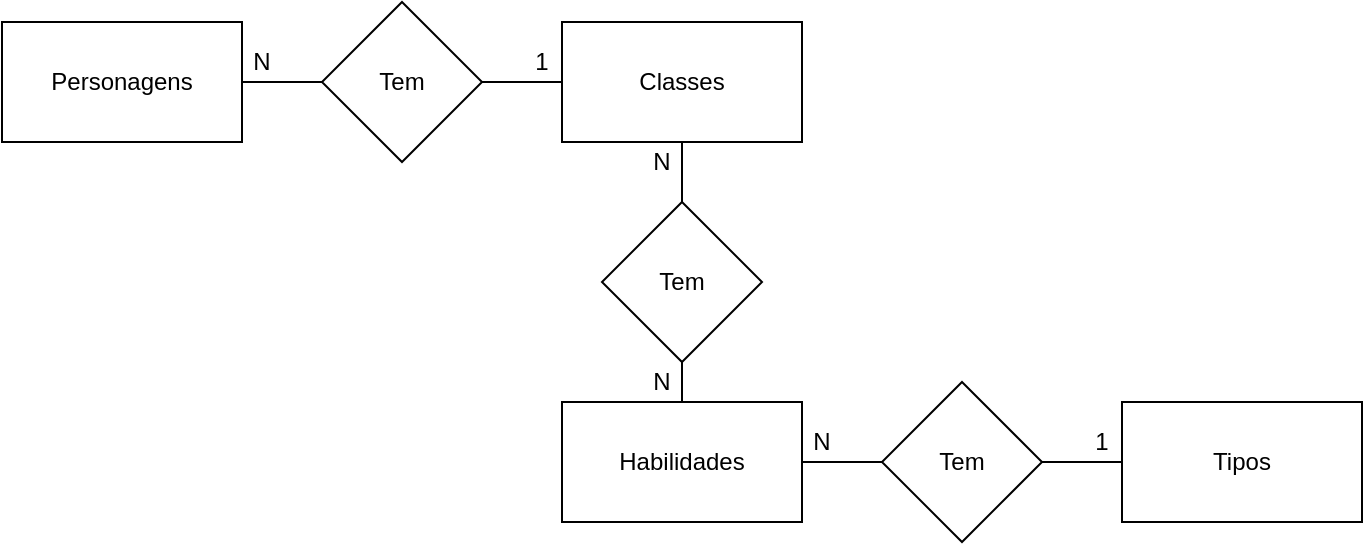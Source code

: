 <mxfile version="14.4.3" type="device" pages="2"><diagram id="OLBreq3h9RdDVBYRH7EA" name="Conceitual"><mxGraphModel dx="868" dy="393" grid="1" gridSize="10" guides="1" tooltips="1" connect="1" arrows="1" fold="1" page="1" pageScale="1" pageWidth="827" pageHeight="1169" math="0" shadow="0"><root><mxCell id="0"/><mxCell id="1" parent="0"/><mxCell id="fxjhXjONXSaToomkCpvI-6" style="edgeStyle=orthogonalEdgeStyle;rounded=0;orthogonalLoop=1;jettySize=auto;html=1;exitX=1;exitY=0.5;exitDx=0;exitDy=0;entryX=0;entryY=0.5;entryDx=0;entryDy=0;endArrow=none;endFill=0;" edge="1" parent="1" source="fxjhXjONXSaToomkCpvI-1" target="fxjhXjONXSaToomkCpvI-5"><mxGeometry relative="1" as="geometry"/></mxCell><mxCell id="fxjhXjONXSaToomkCpvI-1" value="Personagens" style="rounded=0;whiteSpace=wrap;html=1;" vertex="1" parent="1"><mxGeometry x="40" y="40" width="120" height="60" as="geometry"/></mxCell><mxCell id="fxjhXjONXSaToomkCpvI-2" value="Classes" style="rounded=0;whiteSpace=wrap;html=1;" vertex="1" parent="1"><mxGeometry x="320" y="40" width="120" height="60" as="geometry"/></mxCell><mxCell id="fxjhXjONXSaToomkCpvI-12" style="edgeStyle=orthogonalEdgeStyle;rounded=0;orthogonalLoop=1;jettySize=auto;html=1;exitX=1;exitY=0.5;exitDx=0;exitDy=0;endArrow=none;endFill=0;" edge="1" parent="1" source="fxjhXjONXSaToomkCpvI-3" target="fxjhXjONXSaToomkCpvI-9"><mxGeometry relative="1" as="geometry"/></mxCell><mxCell id="fxjhXjONXSaToomkCpvI-3" value="Habilidades" style="rounded=0;whiteSpace=wrap;html=1;" vertex="1" parent="1"><mxGeometry x="320" y="230" width="120" height="60" as="geometry"/></mxCell><mxCell id="fxjhXjONXSaToomkCpvI-4" value="Tipos" style="rounded=0;whiteSpace=wrap;html=1;" vertex="1" parent="1"><mxGeometry x="600" y="230" width="120" height="60" as="geometry"/></mxCell><mxCell id="fxjhXjONXSaToomkCpvI-7" style="edgeStyle=orthogonalEdgeStyle;rounded=0;orthogonalLoop=1;jettySize=auto;html=1;exitX=1;exitY=0.5;exitDx=0;exitDy=0;entryX=0;entryY=0.5;entryDx=0;entryDy=0;endArrow=none;endFill=0;" edge="1" parent="1" source="fxjhXjONXSaToomkCpvI-5" target="fxjhXjONXSaToomkCpvI-2"><mxGeometry relative="1" as="geometry"/></mxCell><mxCell id="fxjhXjONXSaToomkCpvI-5" value="Tem" style="rhombus;whiteSpace=wrap;html=1;" vertex="1" parent="1"><mxGeometry x="200" y="30" width="80" height="80" as="geometry"/></mxCell><mxCell id="fxjhXjONXSaToomkCpvI-10" style="edgeStyle=orthogonalEdgeStyle;rounded=0;orthogonalLoop=1;jettySize=auto;html=1;exitX=0.5;exitY=0;exitDx=0;exitDy=0;entryX=0.5;entryY=1;entryDx=0;entryDy=0;endArrow=none;endFill=0;" edge="1" parent="1" source="fxjhXjONXSaToomkCpvI-8" target="fxjhXjONXSaToomkCpvI-2"><mxGeometry relative="1" as="geometry"/></mxCell><mxCell id="fxjhXjONXSaToomkCpvI-11" style="edgeStyle=orthogonalEdgeStyle;rounded=0;orthogonalLoop=1;jettySize=auto;html=1;exitX=0.5;exitY=1;exitDx=0;exitDy=0;endArrow=none;endFill=0;" edge="1" parent="1" source="fxjhXjONXSaToomkCpvI-8" target="fxjhXjONXSaToomkCpvI-3"><mxGeometry relative="1" as="geometry"/></mxCell><mxCell id="fxjhXjONXSaToomkCpvI-8" value="Tem" style="rhombus;whiteSpace=wrap;html=1;" vertex="1" parent="1"><mxGeometry x="340" y="130" width="80" height="80" as="geometry"/></mxCell><mxCell id="fxjhXjONXSaToomkCpvI-13" style="edgeStyle=orthogonalEdgeStyle;rounded=0;orthogonalLoop=1;jettySize=auto;html=1;exitX=1;exitY=0.5;exitDx=0;exitDy=0;endArrow=none;endFill=0;" edge="1" parent="1" source="fxjhXjONXSaToomkCpvI-9" target="fxjhXjONXSaToomkCpvI-4"><mxGeometry relative="1" as="geometry"/></mxCell><mxCell id="fxjhXjONXSaToomkCpvI-9" value="Tem" style="rhombus;whiteSpace=wrap;html=1;" vertex="1" parent="1"><mxGeometry x="480" y="220" width="80" height="80" as="geometry"/></mxCell><mxCell id="fxjhXjONXSaToomkCpvI-14" value="1" style="text;html=1;strokeColor=none;fillColor=none;align=center;verticalAlign=middle;whiteSpace=wrap;rounded=0;" vertex="1" parent="1"><mxGeometry x="300" y="50" width="20" height="20" as="geometry"/></mxCell><mxCell id="fxjhXjONXSaToomkCpvI-15" value="N" style="text;html=1;strokeColor=none;fillColor=none;align=center;verticalAlign=middle;whiteSpace=wrap;rounded=0;" vertex="1" parent="1"><mxGeometry x="360" y="210" width="20" height="20" as="geometry"/></mxCell><mxCell id="fxjhXjONXSaToomkCpvI-16" value="1" style="text;html=1;strokeColor=none;fillColor=none;align=center;verticalAlign=middle;whiteSpace=wrap;rounded=0;" vertex="1" parent="1"><mxGeometry x="580" y="240" width="20" height="20" as="geometry"/></mxCell><mxCell id="fxjhXjONXSaToomkCpvI-17" value="N" style="text;html=1;strokeColor=none;fillColor=none;align=center;verticalAlign=middle;whiteSpace=wrap;rounded=0;" vertex="1" parent="1"><mxGeometry x="440" y="240" width="20" height="20" as="geometry"/></mxCell><mxCell id="zmDK23SFN6dFpzWaqkwF-1" value="N" style="text;html=1;strokeColor=none;fillColor=none;align=center;verticalAlign=middle;whiteSpace=wrap;rounded=0;" vertex="1" parent="1"><mxGeometry x="360" y="100" width="20" height="20" as="geometry"/></mxCell><mxCell id="zmDK23SFN6dFpzWaqkwF-2" value="N" style="text;html=1;strokeColor=none;fillColor=none;align=center;verticalAlign=middle;whiteSpace=wrap;rounded=0;" vertex="1" parent="1"><mxGeometry x="160" y="50" width="20" height="20" as="geometry"/></mxCell></root></mxGraphModel></diagram><diagram id="RuRVOOjRusVZLG8wkp6m" name="Logico"><mxGraphModel dx="868" dy="393" grid="1" gridSize="10" guides="1" tooltips="1" connect="1" arrows="1" fold="1" page="1" pageScale="1" pageWidth="827" pageHeight="1169" math="0" shadow="0"><root><mxCell id="WgdN8QEVbKRbCtNtFrsr-0"/><mxCell id="WgdN8QEVbKRbCtNtFrsr-1" parent="WgdN8QEVbKRbCtNtFrsr-0"/><mxCell id="TnmWZvHUaj6cnEp61JL--0" value="Classes" style="shape=table;startSize=30;container=1;collapsible=1;childLayout=tableLayout;fixedRows=1;rowLines=0;fontStyle=1;align=center;resizeLast=1;" vertex="1" parent="WgdN8QEVbKRbCtNtFrsr-1"><mxGeometry x="280" y="80" width="180" height="100" as="geometry"/></mxCell><mxCell id="TnmWZvHUaj6cnEp61JL--1" value="" style="shape=partialRectangle;collapsible=0;dropTarget=0;pointerEvents=0;fillColor=none;top=0;left=0;bottom=1;right=0;points=[[0,0.5],[1,0.5]];portConstraint=eastwest;" vertex="1" parent="TnmWZvHUaj6cnEp61JL--0"><mxGeometry y="30" width="180" height="30" as="geometry"/></mxCell><mxCell id="TnmWZvHUaj6cnEp61JL--2" value="PK" style="shape=partialRectangle;connectable=0;fillColor=none;top=0;left=0;bottom=0;right=0;fontStyle=1;overflow=hidden;" vertex="1" parent="TnmWZvHUaj6cnEp61JL--1"><mxGeometry width="30" height="30" as="geometry"/></mxCell><mxCell id="TnmWZvHUaj6cnEp61JL--3" value="idClasse" style="shape=partialRectangle;connectable=0;fillColor=none;top=0;left=0;bottom=0;right=0;align=left;spacingLeft=6;fontStyle=5;overflow=hidden;" vertex="1" parent="TnmWZvHUaj6cnEp61JL--1"><mxGeometry x="30" width="150" height="30" as="geometry"/></mxCell><mxCell id="TnmWZvHUaj6cnEp61JL--4" value="" style="shape=partialRectangle;collapsible=0;dropTarget=0;pointerEvents=0;fillColor=none;top=0;left=0;bottom=0;right=0;points=[[0,0.5],[1,0.5]];portConstraint=eastwest;" vertex="1" parent="TnmWZvHUaj6cnEp61JL--0"><mxGeometry y="60" width="180" height="30" as="geometry"/></mxCell><mxCell id="TnmWZvHUaj6cnEp61JL--5" value="" style="shape=partialRectangle;connectable=0;fillColor=none;top=0;left=0;bottom=0;right=0;editable=1;overflow=hidden;" vertex="1" parent="TnmWZvHUaj6cnEp61JL--4"><mxGeometry width="30" height="30" as="geometry"/></mxCell><mxCell id="TnmWZvHUaj6cnEp61JL--6" value="Nome" style="shape=partialRectangle;connectable=0;fillColor=none;top=0;left=0;bottom=0;right=0;align=left;spacingLeft=6;overflow=hidden;" vertex="1" parent="TnmWZvHUaj6cnEp61JL--4"><mxGeometry x="30" width="150" height="30" as="geometry"/></mxCell><mxCell id="ByL050xzBKHMHw6YAgRG-0" value="Tipos" style="shape=table;startSize=30;container=1;collapsible=1;childLayout=tableLayout;fixedRows=1;rowLines=0;fontStyle=1;align=center;resizeLast=1;" vertex="1" parent="WgdN8QEVbKRbCtNtFrsr-1"><mxGeometry x="560" y="260" width="180" height="100" as="geometry"/></mxCell><mxCell id="ByL050xzBKHMHw6YAgRG-1" value="" style="shape=partialRectangle;collapsible=0;dropTarget=0;pointerEvents=0;fillColor=none;top=0;left=0;bottom=1;right=0;points=[[0,0.5],[1,0.5]];portConstraint=eastwest;" vertex="1" parent="ByL050xzBKHMHw6YAgRG-0"><mxGeometry y="30" width="180" height="30" as="geometry"/></mxCell><mxCell id="ByL050xzBKHMHw6YAgRG-2" value="PK" style="shape=partialRectangle;connectable=0;fillColor=none;top=0;left=0;bottom=0;right=0;fontStyle=1;overflow=hidden;" vertex="1" parent="ByL050xzBKHMHw6YAgRG-1"><mxGeometry width="30" height="30" as="geometry"/></mxCell><mxCell id="ByL050xzBKHMHw6YAgRG-3" value="idTipo" style="shape=partialRectangle;connectable=0;fillColor=none;top=0;left=0;bottom=0;right=0;align=left;spacingLeft=6;fontStyle=5;overflow=hidden;" vertex="1" parent="ByL050xzBKHMHw6YAgRG-1"><mxGeometry x="30" width="150" height="30" as="geometry"/></mxCell><mxCell id="ByL050xzBKHMHw6YAgRG-4" value="" style="shape=partialRectangle;collapsible=0;dropTarget=0;pointerEvents=0;fillColor=none;top=0;left=0;bottom=0;right=0;points=[[0,0.5],[1,0.5]];portConstraint=eastwest;" vertex="1" parent="ByL050xzBKHMHw6YAgRG-0"><mxGeometry y="60" width="180" height="30" as="geometry"/></mxCell><mxCell id="ByL050xzBKHMHw6YAgRG-5" value="" style="shape=partialRectangle;connectable=0;fillColor=none;top=0;left=0;bottom=0;right=0;editable=1;overflow=hidden;" vertex="1" parent="ByL050xzBKHMHw6YAgRG-4"><mxGeometry width="30" height="30" as="geometry"/></mxCell><mxCell id="ByL050xzBKHMHw6YAgRG-6" value="Tipo" style="shape=partialRectangle;connectable=0;fillColor=none;top=0;left=0;bottom=0;right=0;align=left;spacingLeft=6;overflow=hidden;" vertex="1" parent="ByL050xzBKHMHw6YAgRG-4"><mxGeometry x="30" width="150" height="30" as="geometry"/></mxCell><mxCell id="TTtZb_rXPA4lyP6_UgTu-0" value="Habilidades" style="shape=table;startSize=30;container=1;collapsible=1;childLayout=tableLayout;fixedRows=1;rowLines=0;fontStyle=1;align=center;resizeLast=1;" vertex="1" parent="WgdN8QEVbKRbCtNtFrsr-1"><mxGeometry x="560" y="70" width="180" height="130" as="geometry"/></mxCell><mxCell id="TTtZb_rXPA4lyP6_UgTu-1" value="" style="shape=partialRectangle;collapsible=0;dropTarget=0;pointerEvents=0;fillColor=none;top=0;left=0;bottom=0;right=0;points=[[0,0.5],[1,0.5]];portConstraint=eastwest;" vertex="1" parent="TTtZb_rXPA4lyP6_UgTu-0"><mxGeometry y="30" width="180" height="30" as="geometry"/></mxCell><mxCell id="TTtZb_rXPA4lyP6_UgTu-2" value="PK" style="shape=partialRectangle;connectable=0;fillColor=none;top=0;left=0;bottom=0;right=0;fontStyle=1;overflow=hidden;" vertex="1" parent="TTtZb_rXPA4lyP6_UgTu-1"><mxGeometry width="60" height="30" as="geometry"/></mxCell><mxCell id="TTtZb_rXPA4lyP6_UgTu-3" value="idHabilidade" style="shape=partialRectangle;connectable=0;fillColor=none;top=0;left=0;bottom=0;right=0;align=left;spacingLeft=6;fontStyle=5;overflow=hidden;" vertex="1" parent="TTtZb_rXPA4lyP6_UgTu-1"><mxGeometry x="60" width="120" height="30" as="geometry"/></mxCell><mxCell id="TTtZb_rXPA4lyP6_UgTu-4" value="" style="shape=partialRectangle;collapsible=0;dropTarget=0;pointerEvents=0;fillColor=none;top=0;left=0;bottom=1;right=0;points=[[0,0.5],[1,0.5]];portConstraint=eastwest;" vertex="1" parent="TTtZb_rXPA4lyP6_UgTu-0"><mxGeometry y="60" width="180" height="30" as="geometry"/></mxCell><mxCell id="TTtZb_rXPA4lyP6_UgTu-5" value="FK" style="shape=partialRectangle;connectable=0;fillColor=none;top=0;left=0;bottom=0;right=0;fontStyle=1;overflow=hidden;" vertex="1" parent="TTtZb_rXPA4lyP6_UgTu-4"><mxGeometry width="60" height="30" as="geometry"/></mxCell><mxCell id="TTtZb_rXPA4lyP6_UgTu-6" value="idTipo" style="shape=partialRectangle;connectable=0;fillColor=none;top=0;left=0;bottom=0;right=0;align=left;spacingLeft=6;fontStyle=5;overflow=hidden;" vertex="1" parent="TTtZb_rXPA4lyP6_UgTu-4"><mxGeometry x="60" width="120" height="30" as="geometry"/></mxCell><mxCell id="TTtZb_rXPA4lyP6_UgTu-7" value="" style="shape=partialRectangle;collapsible=0;dropTarget=0;pointerEvents=0;fillColor=none;top=0;left=0;bottom=0;right=0;points=[[0,0.5],[1,0.5]];portConstraint=eastwest;" vertex="1" parent="TTtZb_rXPA4lyP6_UgTu-0"><mxGeometry y="90" width="180" height="30" as="geometry"/></mxCell><mxCell id="TTtZb_rXPA4lyP6_UgTu-8" value="" style="shape=partialRectangle;connectable=0;fillColor=none;top=0;left=0;bottom=0;right=0;editable=1;overflow=hidden;" vertex="1" parent="TTtZb_rXPA4lyP6_UgTu-7"><mxGeometry width="60" height="30" as="geometry"/></mxCell><mxCell id="TTtZb_rXPA4lyP6_UgTu-9" value="Habilidade" style="shape=partialRectangle;connectable=0;fillColor=none;top=0;left=0;bottom=0;right=0;align=left;spacingLeft=6;overflow=hidden;" vertex="1" parent="TTtZb_rXPA4lyP6_UgTu-7"><mxGeometry x="60" width="120" height="30" as="geometry"/></mxCell><mxCell id="5YQWThFgodhBBFnMZrf2-0" value="Personagens" style="shape=table;startSize=30;container=1;collapsible=1;childLayout=tableLayout;fixedRows=1;rowLines=0;fontStyle=1;align=center;resizeLast=1;" vertex="1" parent="WgdN8QEVbKRbCtNtFrsr-1"><mxGeometry x="40" y="80" width="180" height="250" as="geometry"/></mxCell><mxCell id="5YQWThFgodhBBFnMZrf2-1" value="" style="shape=partialRectangle;collapsible=0;dropTarget=0;pointerEvents=0;fillColor=none;top=0;left=0;bottom=0;right=0;points=[[0,0.5],[1,0.5]];portConstraint=eastwest;" vertex="1" parent="5YQWThFgodhBBFnMZrf2-0"><mxGeometry y="30" width="180" height="30" as="geometry"/></mxCell><mxCell id="5YQWThFgodhBBFnMZrf2-2" value="PK" style="shape=partialRectangle;connectable=0;fillColor=none;top=0;left=0;bottom=0;right=0;fontStyle=1;overflow=hidden;" vertex="1" parent="5YQWThFgodhBBFnMZrf2-1"><mxGeometry width="60" height="30" as="geometry"/></mxCell><mxCell id="5YQWThFgodhBBFnMZrf2-3" value="idPersonagem" style="shape=partialRectangle;connectable=0;fillColor=none;top=0;left=0;bottom=0;right=0;align=left;spacingLeft=6;fontStyle=5;overflow=hidden;" vertex="1" parent="5YQWThFgodhBBFnMZrf2-1"><mxGeometry x="60" width="120" height="30" as="geometry"/></mxCell><mxCell id="5YQWThFgodhBBFnMZrf2-4" value="" style="shape=partialRectangle;collapsible=0;dropTarget=0;pointerEvents=0;fillColor=none;top=0;left=0;bottom=1;right=0;points=[[0,0.5],[1,0.5]];portConstraint=eastwest;" vertex="1" parent="5YQWThFgodhBBFnMZrf2-0"><mxGeometry y="60" width="180" height="30" as="geometry"/></mxCell><mxCell id="5YQWThFgodhBBFnMZrf2-5" value="FK" style="shape=partialRectangle;connectable=0;fillColor=none;top=0;left=0;bottom=0;right=0;fontStyle=1;overflow=hidden;" vertex="1" parent="5YQWThFgodhBBFnMZrf2-4"><mxGeometry width="60" height="30" as="geometry"/></mxCell><mxCell id="5YQWThFgodhBBFnMZrf2-6" value="idClasse" style="shape=partialRectangle;connectable=0;fillColor=none;top=0;left=0;bottom=0;right=0;align=left;spacingLeft=6;fontStyle=5;overflow=hidden;" vertex="1" parent="5YQWThFgodhBBFnMZrf2-4"><mxGeometry x="60" width="120" height="30" as="geometry"/></mxCell><mxCell id="5YQWThFgodhBBFnMZrf2-7" value="" style="shape=partialRectangle;collapsible=0;dropTarget=0;pointerEvents=0;fillColor=none;top=0;left=0;bottom=0;right=0;points=[[0,0.5],[1,0.5]];portConstraint=eastwest;" vertex="1" parent="5YQWThFgodhBBFnMZrf2-0"><mxGeometry y="90" width="180" height="30" as="geometry"/></mxCell><mxCell id="5YQWThFgodhBBFnMZrf2-8" value="" style="shape=partialRectangle;connectable=0;fillColor=none;top=0;left=0;bottom=0;right=0;editable=1;overflow=hidden;" vertex="1" parent="5YQWThFgodhBBFnMZrf2-7"><mxGeometry width="60" height="30" as="geometry"/></mxCell><mxCell id="5YQWThFgodhBBFnMZrf2-9" value="Nome" style="shape=partialRectangle;connectable=0;fillColor=none;top=0;left=0;bottom=0;right=0;align=left;spacingLeft=6;overflow=hidden;" vertex="1" parent="5YQWThFgodhBBFnMZrf2-7"><mxGeometry x="60" width="120" height="30" as="geometry"/></mxCell><mxCell id="5YQWThFgodhBBFnMZrf2-10" value="" style="shape=partialRectangle;collapsible=0;dropTarget=0;pointerEvents=0;fillColor=none;top=0;left=0;bottom=0;right=0;points=[[0,0.5],[1,0.5]];portConstraint=eastwest;" vertex="1" parent="5YQWThFgodhBBFnMZrf2-0"><mxGeometry y="120" width="180" height="30" as="geometry"/></mxCell><mxCell id="5YQWThFgodhBBFnMZrf2-11" value="" style="shape=partialRectangle;connectable=0;fillColor=none;top=0;left=0;bottom=0;right=0;editable=1;overflow=hidden;" vertex="1" parent="5YQWThFgodhBBFnMZrf2-10"><mxGeometry width="60" height="30" as="geometry"/></mxCell><mxCell id="5YQWThFgodhBBFnMZrf2-12" value="VidaMaxima" style="shape=partialRectangle;connectable=0;fillColor=none;top=0;left=0;bottom=0;right=0;align=left;spacingLeft=6;overflow=hidden;" vertex="1" parent="5YQWThFgodhBBFnMZrf2-10"><mxGeometry x="60" width="120" height="30" as="geometry"/></mxCell><mxCell id="5YQWThFgodhBBFnMZrf2-13" value="" style="shape=partialRectangle;collapsible=0;dropTarget=0;pointerEvents=0;fillColor=none;top=0;left=0;bottom=0;right=0;points=[[0,0.5],[1,0.5]];portConstraint=eastwest;" vertex="1" parent="5YQWThFgodhBBFnMZrf2-0"><mxGeometry y="150" width="180" height="30" as="geometry"/></mxCell><mxCell id="5YQWThFgodhBBFnMZrf2-14" value="" style="shape=partialRectangle;connectable=0;fillColor=none;top=0;left=0;bottom=0;right=0;editable=1;overflow=hidden;" vertex="1" parent="5YQWThFgodhBBFnMZrf2-13"><mxGeometry width="60" height="30" as="geometry"/></mxCell><mxCell id="5YQWThFgodhBBFnMZrf2-15" value="ManaMaxima" style="shape=partialRectangle;connectable=0;fillColor=none;top=0;left=0;bottom=0;right=0;align=left;spacingLeft=6;overflow=hidden;" vertex="1" parent="5YQWThFgodhBBFnMZrf2-13"><mxGeometry x="60" width="120" height="30" as="geometry"/></mxCell><mxCell id="5YQWThFgodhBBFnMZrf2-16" value="" style="shape=partialRectangle;collapsible=0;dropTarget=0;pointerEvents=0;fillColor=none;top=0;left=0;bottom=0;right=0;points=[[0,0.5],[1,0.5]];portConstraint=eastwest;" vertex="1" parent="5YQWThFgodhBBFnMZrf2-0"><mxGeometry y="180" width="180" height="30" as="geometry"/></mxCell><mxCell id="5YQWThFgodhBBFnMZrf2-17" value="" style="shape=partialRectangle;connectable=0;fillColor=none;top=0;left=0;bottom=0;right=0;editable=1;overflow=hidden;" vertex="1" parent="5YQWThFgodhBBFnMZrf2-16"><mxGeometry width="60" height="30" as="geometry"/></mxCell><mxCell id="5YQWThFgodhBBFnMZrf2-18" value="DataAtualizacao" style="shape=partialRectangle;connectable=0;fillColor=none;top=0;left=0;bottom=0;right=0;align=left;spacingLeft=6;overflow=hidden;" vertex="1" parent="5YQWThFgodhBBFnMZrf2-16"><mxGeometry x="60" width="120" height="30" as="geometry"/></mxCell><mxCell id="5YQWThFgodhBBFnMZrf2-19" value="" style="shape=partialRectangle;collapsible=0;dropTarget=0;pointerEvents=0;fillColor=none;top=0;left=0;bottom=0;right=0;points=[[0,0.5],[1,0.5]];portConstraint=eastwest;" vertex="1" parent="5YQWThFgodhBBFnMZrf2-0"><mxGeometry y="210" width="180" height="30" as="geometry"/></mxCell><mxCell id="5YQWThFgodhBBFnMZrf2-20" value="" style="shape=partialRectangle;connectable=0;fillColor=none;top=0;left=0;bottom=0;right=0;editable=1;overflow=hidden;" vertex="1" parent="5YQWThFgodhBBFnMZrf2-19"><mxGeometry width="60" height="30" as="geometry"/></mxCell><mxCell id="5YQWThFgodhBBFnMZrf2-21" value="DataCriacao" style="shape=partialRectangle;connectable=0;fillColor=none;top=0;left=0;bottom=0;right=0;align=left;spacingLeft=6;overflow=hidden;" vertex="1" parent="5YQWThFgodhBBFnMZrf2-19"><mxGeometry x="60" width="120" height="30" as="geometry"/></mxCell><mxCell id="5YQWThFgodhBBFnMZrf2-22" style="edgeStyle=orthogonalEdgeStyle;rounded=0;orthogonalLoop=1;jettySize=auto;html=1;exitX=1;exitY=0.5;exitDx=0;exitDy=0;entryX=0;entryY=0.5;entryDx=0;entryDy=0;endArrow=ERmany;endFill=0;" edge="1" parent="WgdN8QEVbKRbCtNtFrsr-1" source="TnmWZvHUaj6cnEp61JL--1" target="5YQWThFgodhBBFnMZrf2-4"><mxGeometry relative="1" as="geometry"><Array as="points"><mxPoint x="480" y="125"/><mxPoint x="480" y="70"/><mxPoint x="20" y="70"/><mxPoint x="20" y="155"/></Array></mxGeometry></mxCell><mxCell id="5YQWThFgodhBBFnMZrf2-23" style="edgeStyle=orthogonalEdgeStyle;rounded=0;orthogonalLoop=1;jettySize=auto;html=1;exitX=1;exitY=0.5;exitDx=0;exitDy=0;entryX=0;entryY=0.5;entryDx=0;entryDy=0;endArrow=ERmany;endFill=0;" edge="1" parent="WgdN8QEVbKRbCtNtFrsr-1" source="ByL050xzBKHMHw6YAgRG-1" target="TTtZb_rXPA4lyP6_UgTu-4"><mxGeometry relative="1" as="geometry"/></mxCell><mxCell id="5YQWThFgodhBBFnMZrf2-24" value="ClassesHabilidades" style="shape=table;startSize=30;container=1;collapsible=1;childLayout=tableLayout;fixedRows=1;rowLines=0;fontStyle=1;align=center;resizeLast=1;" vertex="1" parent="WgdN8QEVbKRbCtNtFrsr-1"><mxGeometry x="280" y="220" width="180" height="100" as="geometry"/></mxCell><mxCell id="5YQWThFgodhBBFnMZrf2-25" value="" style="shape=partialRectangle;collapsible=0;dropTarget=0;pointerEvents=0;fillColor=none;top=0;left=0;bottom=0;right=0;points=[[0,0.5],[1,0.5]];portConstraint=eastwest;" vertex="1" parent="5YQWThFgodhBBFnMZrf2-24"><mxGeometry y="30" width="180" height="30" as="geometry"/></mxCell><mxCell id="5YQWThFgodhBBFnMZrf2-26" value="FK" style="shape=partialRectangle;connectable=0;fillColor=none;top=0;left=0;bottom=0;right=0;fontStyle=1;overflow=hidden;" vertex="1" parent="5YQWThFgodhBBFnMZrf2-25"><mxGeometry width="60" height="30" as="geometry"/></mxCell><mxCell id="5YQWThFgodhBBFnMZrf2-27" value="idClasse" style="shape=partialRectangle;connectable=0;fillColor=none;top=0;left=0;bottom=0;right=0;align=left;spacingLeft=6;fontStyle=5;overflow=hidden;" vertex="1" parent="5YQWThFgodhBBFnMZrf2-25"><mxGeometry x="60" width="120" height="30" as="geometry"/></mxCell><mxCell id="5YQWThFgodhBBFnMZrf2-28" value="" style="shape=partialRectangle;collapsible=0;dropTarget=0;pointerEvents=0;fillColor=none;top=0;left=0;bottom=1;right=0;points=[[0,0.5],[1,0.5]];portConstraint=eastwest;" vertex="1" parent="5YQWThFgodhBBFnMZrf2-24"><mxGeometry y="60" width="180" height="30" as="geometry"/></mxCell><mxCell id="5YQWThFgodhBBFnMZrf2-29" value="FK" style="shape=partialRectangle;connectable=0;fillColor=none;top=0;left=0;bottom=0;right=0;fontStyle=1;overflow=hidden;" vertex="1" parent="5YQWThFgodhBBFnMZrf2-28"><mxGeometry width="60" height="30" as="geometry"/></mxCell><mxCell id="5YQWThFgodhBBFnMZrf2-30" value="idHabilidade" style="shape=partialRectangle;connectable=0;fillColor=none;top=0;left=0;bottom=0;right=0;align=left;spacingLeft=6;fontStyle=5;overflow=hidden;" vertex="1" parent="5YQWThFgodhBBFnMZrf2-28"><mxGeometry x="60" width="120" height="30" as="geometry"/></mxCell><mxCell id="5YQWThFgodhBBFnMZrf2-37" style="edgeStyle=orthogonalEdgeStyle;rounded=0;orthogonalLoop=1;jettySize=auto;html=1;exitX=1;exitY=0.5;exitDx=0;exitDy=0;entryX=0;entryY=0.5;entryDx=0;entryDy=0;endArrow=ERmany;endFill=0;" edge="1" parent="WgdN8QEVbKRbCtNtFrsr-1" source="TTtZb_rXPA4lyP6_UgTu-1" target="5YQWThFgodhBBFnMZrf2-28"><mxGeometry relative="1" as="geometry"><Array as="points"><mxPoint x="760" y="125"/><mxPoint x="760" y="210"/><mxPoint x="260" y="210"/><mxPoint x="260" y="295"/></Array></mxGeometry></mxCell><mxCell id="5YQWThFgodhBBFnMZrf2-38" style="edgeStyle=orthogonalEdgeStyle;rounded=0;orthogonalLoop=1;jettySize=auto;html=1;exitX=1;exitY=0.5;exitDx=0;exitDy=0;entryX=0;entryY=0.5;entryDx=0;entryDy=0;endArrow=ERmany;endFill=0;" edge="1" parent="WgdN8QEVbKRbCtNtFrsr-1" source="TnmWZvHUaj6cnEp61JL--1" target="5YQWThFgodhBBFnMZrf2-25"><mxGeometry relative="1" as="geometry"><Array as="points"><mxPoint x="480" y="125"/><mxPoint x="480" y="195"/><mxPoint x="270" y="195"/><mxPoint x="270" y="265"/></Array></mxGeometry></mxCell></root></mxGraphModel></diagram></mxfile>